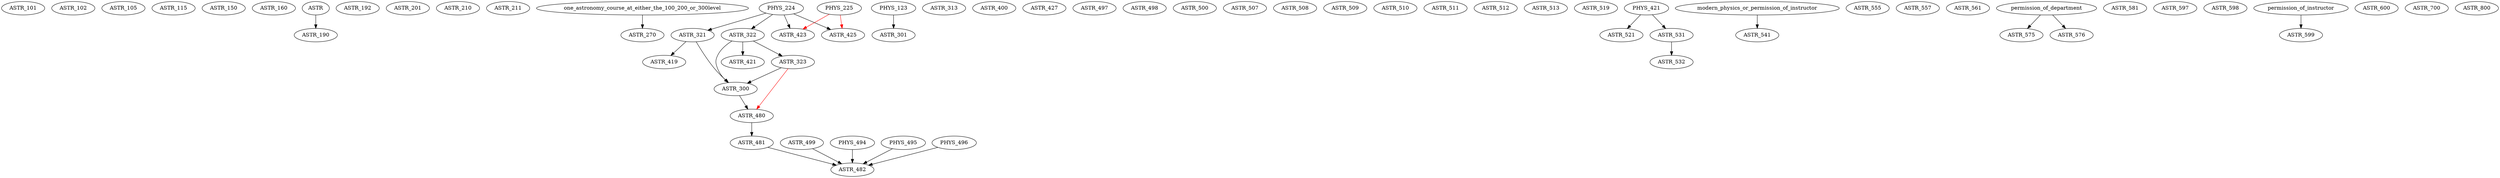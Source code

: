 digraph G {
    ASTR_101;
    ASTR_102;
    ASTR_105;
    ASTR_115;
    ASTR_150;
    ASTR_160;
    edge [color=black];
    ASTR -> ASTR_190;
    ASTR_192;
    ASTR_201;
    ASTR_210;
    ASTR_211;
    edge [color=black];
    one_astronomy_course_at_either_the_100_200_or_300level -> ASTR_270;
    edge [color=black];
    ASTR_321 -> ASTR_300;
    ASTR_322 -> ASTR_300;
    ASTR_323 -> ASTR_300;
    edge [color=black];
    PHYS_123 -> ASTR_301;
    ASTR_313;
    edge [color=black];
    PHYS_224 -> ASTR_321;
    edge [color=black];
    PHYS_224 -> ASTR_322;
    edge [color=black];
    ASTR_322 -> ASTR_323;
    ASTR_400;
    edge [color=black];
    ASTR_321 -> ASTR_419;
    edge [color=black];
    ASTR_322 -> ASTR_421;
    edge [color=black];
    PHYS_224 -> ASTR_423;
    edge [color=red];
    PHYS_225 -> ASTR_423;
    edge [color=black];
    PHYS_224 -> ASTR_425;
    edge [color=red];
    PHYS_225 -> ASTR_425;
    ASTR_427;
    edge [color=black];
    ASTR_300 -> ASTR_480;
    edge [color=red];
    ASTR_323 -> ASTR_480;
    edge [color=black];
    ASTR_480 -> ASTR_481;
    edge [color=black];
    ASTR_481 -> ASTR_482;
    ASTR_499 -> ASTR_482;
    PHYS_494 -> ASTR_482;
    PHYS_495 -> ASTR_482;
    PHYS_496 -> ASTR_482;
    ASTR_497;
    ASTR_498;
    ASTR_499;
    ASTR_500;
    ASTR_507;
    ASTR_508;
    ASTR_509;
    ASTR_510;
    ASTR_511;
    ASTR_512;
    ASTR_513;
    ASTR_519;
    edge [color=black];
    PHYS_421 -> ASTR_521;
    edge [color=black];
    PHYS_421 -> ASTR_531;
    edge [color=black];
    ASTR_531 -> ASTR_532;
    edge [color=black];
    modern_physics_or_permission_of_instructor -> ASTR_541;
    ASTR_555;
    ASTR_557;
    ASTR_561;
    edge [color=black];
    permission_of_department -> ASTR_575;
    edge [color=black];
    permission_of_department -> ASTR_576;
    ASTR_581;
    ASTR_597;
    ASTR_598;
    edge [color=black];
    permission_of_instructor -> ASTR_599;
    ASTR_600;
    ASTR_700;
    ASTR_800;
}
